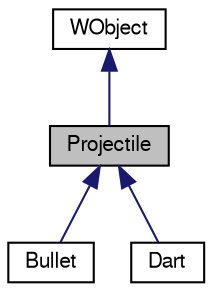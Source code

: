 digraph "Projectile"
{
 // LATEX_PDF_SIZE
  bgcolor="transparent";
  edge [fontname="FreeSans",fontsize="10",labelfontname="FreeSans",labelfontsize="10"];
  node [fontname="FreeSans",fontsize="10",shape=record];
  Node1 [label="Projectile",height=0.2,width=0.4,color="black", fillcolor="grey75", style="filled", fontcolor="black",tooltip="Projectilee class."];
  Node2 -> Node1 [dir="back",color="midnightblue",fontsize="10",style="solid",fontname="FreeSans"];
  Node2 [label="WObject",height=0.2,width=0.4,color="black",URL="$a02108.html",tooltip="WObject Class."];
  Node1 -> Node3 [dir="back",color="midnightblue",fontsize="10",style="solid",fontname="FreeSans"];
  Node3 [label="Bullet",height=0.2,width=0.4,color="black",URL="$a01636.html",tooltip="Bullet class."];
  Node1 -> Node4 [dir="back",color="midnightblue",fontsize="10",style="solid",fontname="FreeSans"];
  Node4 [label="Dart",height=0.2,width=0.4,color="black",URL="$a01680.html",tooltip="Dart class."];
}

